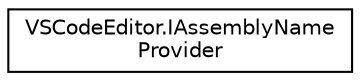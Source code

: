 digraph "Graphical Class Hierarchy"
{
 // LATEX_PDF_SIZE
  edge [fontname="Helvetica",fontsize="10",labelfontname="Helvetica",labelfontsize="10"];
  node [fontname="Helvetica",fontsize="10",shape=record];
  rankdir="LR";
  Node0 [label="VSCodeEditor.IAssemblyName\lProvider",height=0.2,width=0.4,color="black", fillcolor="white", style="filled",URL="$interface_v_s_code_editor_1_1_i_assembly_name_provider.html",tooltip=" "];
}
